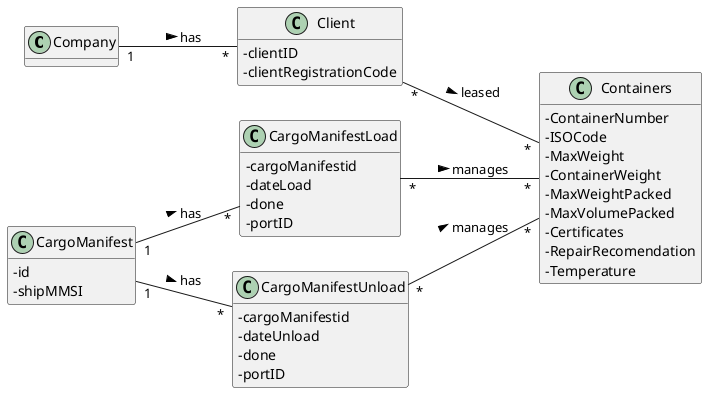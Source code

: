 @startuml
'https://plantuml.com/class-diagram

hide methods
left to right direction
skinparam classAttributeIconSize 0

class Company {

}

class Containers{
-ContainerNumber
-ISOCode
-MaxWeight
-ContainerWeight
-MaxWeightPacked
-MaxVolumePacked
-Certificates
-RepairRecomendation
-Temperature
}

class CargoManifest{
-id
-shipMMSI
}

class CargoManifestLoad{
-cargoManifestid
-dateLoad
-done
-portID
}

class CargoManifestUnload{
-cargoManifestid
-dateUnload
-done
-portID
}

class Client{
-clientID
-clientRegistrationCode
}

Company "1" -- "*" Client : has >
Client "*" -- "*" Containers : leased > 
CargoManifest "1" -- "*" CargoManifestLoad: has >
CargoManifest "1" -- "*" CargoManifestUnload: has >
CargoManifestLoad "*" -- "*" Containers: manages >
CargoManifestUnload "*" -- "*" Containers: manages >
@enduml